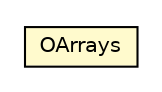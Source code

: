#!/usr/local/bin/dot
#
# Class diagram 
# Generated by UMLGraph version R5_6-24-gf6e263 (http://www.umlgraph.org/)
#

digraph G {
	edge [fontname="Helvetica",fontsize=10,labelfontname="Helvetica",labelfontsize=10];
	node [fontname="Helvetica",fontsize=10,shape=plaintext];
	nodesep=0.25;
	ranksep=0.5;
	// com.orientechnologies.common.util.OArrays
	c626113 [label=<<table title="com.orientechnologies.common.util.OArrays" border="0" cellborder="1" cellspacing="0" cellpadding="2" port="p" bgcolor="lemonChiffon" href="./OArrays.html">
		<tr><td><table border="0" cellspacing="0" cellpadding="1">
<tr><td align="center" balign="center"> OArrays </td></tr>
		</table></td></tr>
		</table>>, URL="./OArrays.html", fontname="Helvetica", fontcolor="black", fontsize=10.0];
}

